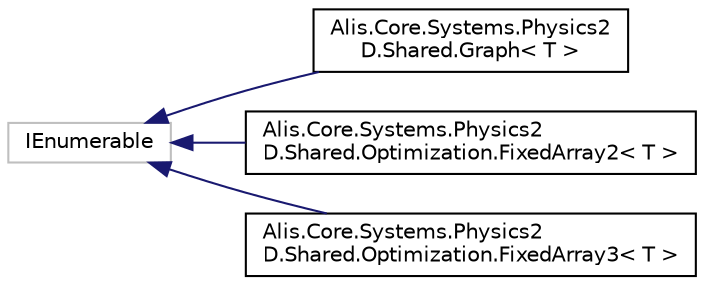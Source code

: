 digraph "Graphical Class Hierarchy"
{
 // LATEX_PDF_SIZE
  edge [fontname="Helvetica",fontsize="10",labelfontname="Helvetica",labelfontsize="10"];
  node [fontname="Helvetica",fontsize="10",shape=record];
  rankdir="LR";
  Node388 [label="IEnumerable",height=0.2,width=0.4,color="grey75", fillcolor="white", style="filled",tooltip=" "];
  Node388 -> Node0 [dir="back",color="midnightblue",fontsize="10",style="solid",fontname="Helvetica"];
  Node0 [label="Alis.Core.Systems.Physics2\lD.Shared.Graph\< T \>",height=0.2,width=0.4,color="black", fillcolor="white", style="filled",URL="$class_alis_1_1_core_1_1_systems_1_1_physics2_d_1_1_shared_1_1_graph.html",tooltip="This graph is a doubly linked circular list. It is circular to avoid branches in Add/Remove methods."];
  Node388 -> Node390 [dir="back",color="midnightblue",fontsize="10",style="solid",fontname="Helvetica"];
  Node390 [label="Alis.Core.Systems.Physics2\lD.Shared.Optimization.FixedArray2\< T \>",height=0.2,width=0.4,color="black", fillcolor="white", style="filled",URL="$struct_alis_1_1_core_1_1_systems_1_1_physics2_d_1_1_shared_1_1_optimization_1_1_fixed_array2.html",tooltip="The fixed array"];
  Node388 -> Node391 [dir="back",color="midnightblue",fontsize="10",style="solid",fontname="Helvetica"];
  Node391 [label="Alis.Core.Systems.Physics2\lD.Shared.Optimization.FixedArray3\< T \>",height=0.2,width=0.4,color="black", fillcolor="white", style="filled",URL="$struct_alis_1_1_core_1_1_systems_1_1_physics2_d_1_1_shared_1_1_optimization_1_1_fixed_array3.html",tooltip="The fixed array"];
}
